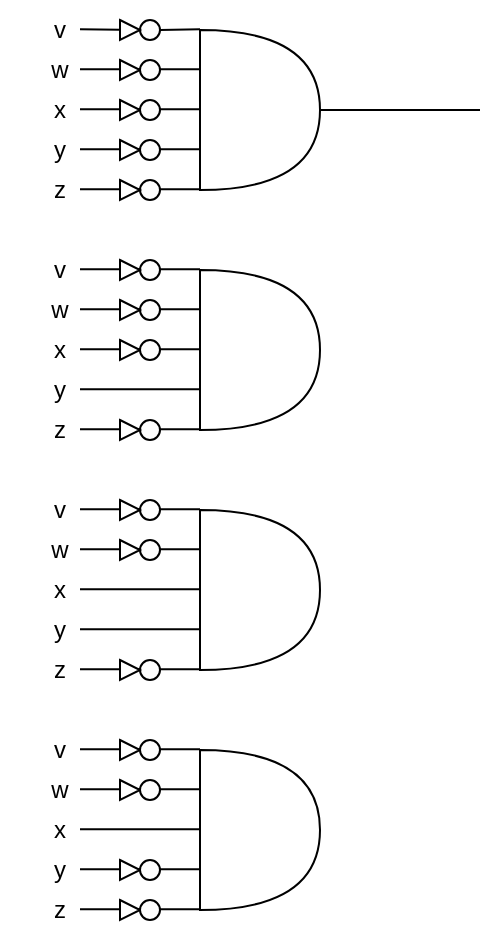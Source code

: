 <mxfile version="26.0.4">
  <diagram name="Halaman-1" id="yqqoTtijhF60EL7vFrF1">
    <mxGraphModel dx="1430" dy="813" grid="1" gridSize="10" guides="1" tooltips="1" connect="1" arrows="1" fold="1" page="1" pageScale="1" pageWidth="827" pageHeight="1169" math="0" shadow="0">
      <root>
        <mxCell id="0" />
        <mxCell id="1" parent="0" />
        <mxCell id="uRYimrMOGZ6g-n-OhhIQ-1" value="x" style="text;html=1;align=center;verticalAlign=middle;whiteSpace=wrap;rounded=0;" vertex="1" parent="1">
          <mxGeometry x="10" y="40" width="60" height="30" as="geometry" />
        </mxCell>
        <mxCell id="uRYimrMOGZ6g-n-OhhIQ-2" value="y" style="text;html=1;align=center;verticalAlign=middle;whiteSpace=wrap;rounded=0;" vertex="1" parent="1">
          <mxGeometry x="10" y="60" width="60" height="30" as="geometry" />
        </mxCell>
        <mxCell id="uRYimrMOGZ6g-n-OhhIQ-3" value="z" style="text;html=1;align=center;verticalAlign=middle;whiteSpace=wrap;rounded=0;" vertex="1" parent="1">
          <mxGeometry x="10" y="80" width="60" height="30" as="geometry" />
        </mxCell>
        <mxCell id="uRYimrMOGZ6g-n-OhhIQ-4" value="v" style="text;html=1;align=center;verticalAlign=middle;whiteSpace=wrap;rounded=0;" vertex="1" parent="1">
          <mxGeometry x="10" width="60" height="30" as="geometry" />
        </mxCell>
        <mxCell id="uRYimrMOGZ6g-n-OhhIQ-5" value="w" style="text;html=1;align=center;verticalAlign=middle;whiteSpace=wrap;rounded=0;" vertex="1" parent="1">
          <mxGeometry x="10" y="20" width="60" height="30" as="geometry" />
        </mxCell>
        <mxCell id="uRYimrMOGZ6g-n-OhhIQ-6" value="v" style="text;html=1;align=center;verticalAlign=middle;whiteSpace=wrap;rounded=0;" vertex="1" parent="1">
          <mxGeometry x="10" y="120" width="60" height="30" as="geometry" />
        </mxCell>
        <mxCell id="uRYimrMOGZ6g-n-OhhIQ-7" value="w" style="text;html=1;align=center;verticalAlign=middle;whiteSpace=wrap;rounded=0;" vertex="1" parent="1">
          <mxGeometry x="10" y="140" width="60" height="30" as="geometry" />
        </mxCell>
        <mxCell id="uRYimrMOGZ6g-n-OhhIQ-8" value="y" style="text;html=1;align=center;verticalAlign=middle;whiteSpace=wrap;rounded=0;" vertex="1" parent="1">
          <mxGeometry x="10" y="180" width="60" height="30" as="geometry" />
        </mxCell>
        <mxCell id="uRYimrMOGZ6g-n-OhhIQ-9" value="x" style="text;html=1;align=center;verticalAlign=middle;whiteSpace=wrap;rounded=0;" vertex="1" parent="1">
          <mxGeometry x="10" y="160" width="60" height="30" as="geometry" />
        </mxCell>
        <mxCell id="uRYimrMOGZ6g-n-OhhIQ-10" value="z" style="text;html=1;align=center;verticalAlign=middle;whiteSpace=wrap;rounded=0;" vertex="1" parent="1">
          <mxGeometry x="10" y="200" width="60" height="30" as="geometry" />
        </mxCell>
        <mxCell id="uRYimrMOGZ6g-n-OhhIQ-11" value="v" style="text;html=1;align=center;verticalAlign=middle;whiteSpace=wrap;rounded=0;" vertex="1" parent="1">
          <mxGeometry x="10" y="240" width="60" height="30" as="geometry" />
        </mxCell>
        <mxCell id="uRYimrMOGZ6g-n-OhhIQ-12" value="w" style="text;html=1;align=center;verticalAlign=middle;whiteSpace=wrap;rounded=0;" vertex="1" parent="1">
          <mxGeometry x="10" y="260" width="60" height="30" as="geometry" />
        </mxCell>
        <mxCell id="uRYimrMOGZ6g-n-OhhIQ-13" value="y" style="text;html=1;align=center;verticalAlign=middle;whiteSpace=wrap;rounded=0;" vertex="1" parent="1">
          <mxGeometry x="10" y="300" width="60" height="30" as="geometry" />
        </mxCell>
        <mxCell id="uRYimrMOGZ6g-n-OhhIQ-14" value="x" style="text;html=1;align=center;verticalAlign=middle;whiteSpace=wrap;rounded=0;" vertex="1" parent="1">
          <mxGeometry x="10" y="280" width="60" height="30" as="geometry" />
        </mxCell>
        <mxCell id="uRYimrMOGZ6g-n-OhhIQ-15" value="z" style="text;html=1;align=center;verticalAlign=middle;whiteSpace=wrap;rounded=0;" vertex="1" parent="1">
          <mxGeometry x="10" y="320" width="60" height="30" as="geometry" />
        </mxCell>
        <mxCell id="uRYimrMOGZ6g-n-OhhIQ-27" value="v" style="text;html=1;align=center;verticalAlign=middle;whiteSpace=wrap;rounded=0;" vertex="1" parent="1">
          <mxGeometry x="10" y="360" width="60" height="30" as="geometry" />
        </mxCell>
        <mxCell id="uRYimrMOGZ6g-n-OhhIQ-28" value="w" style="text;html=1;align=center;verticalAlign=middle;whiteSpace=wrap;rounded=0;" vertex="1" parent="1">
          <mxGeometry x="10" y="380" width="60" height="30" as="geometry" />
        </mxCell>
        <mxCell id="uRYimrMOGZ6g-n-OhhIQ-29" value="y" style="text;html=1;align=center;verticalAlign=middle;whiteSpace=wrap;rounded=0;" vertex="1" parent="1">
          <mxGeometry x="10" y="420" width="60" height="30" as="geometry" />
        </mxCell>
        <mxCell id="uRYimrMOGZ6g-n-OhhIQ-30" value="x" style="text;html=1;align=center;verticalAlign=middle;whiteSpace=wrap;rounded=0;" vertex="1" parent="1">
          <mxGeometry x="10" y="400" width="60" height="30" as="geometry" />
        </mxCell>
        <mxCell id="uRYimrMOGZ6g-n-OhhIQ-31" value="z" style="text;html=1;align=center;verticalAlign=middle;whiteSpace=wrap;rounded=0;" vertex="1" parent="1">
          <mxGeometry x="10" y="440" width="60" height="30" as="geometry" />
        </mxCell>
        <mxCell id="uRYimrMOGZ6g-n-OhhIQ-32" value="" style="endArrow=none;html=1;rounded=0;" edge="1" parent="1">
          <mxGeometry width="50" height="50" relative="1" as="geometry">
            <mxPoint x="90.0" y="14.962" as="sourcePoint" />
            <mxPoint x="110" y="14.66" as="targetPoint" />
          </mxGeometry>
        </mxCell>
        <mxCell id="uRYimrMOGZ6g-n-OhhIQ-33" value="" style="endArrow=none;html=1;rounded=0;" edge="1" parent="1">
          <mxGeometry width="50" height="50" relative="1" as="geometry">
            <mxPoint x="50" y="34.66" as="sourcePoint" />
            <mxPoint x="110" y="34.66" as="targetPoint" />
          </mxGeometry>
        </mxCell>
        <mxCell id="uRYimrMOGZ6g-n-OhhIQ-34" value="" style="endArrow=none;html=1;rounded=0;" edge="1" parent="1">
          <mxGeometry width="50" height="50" relative="1" as="geometry">
            <mxPoint x="50" y="54.66" as="sourcePoint" />
            <mxPoint x="110" y="54.66" as="targetPoint" />
          </mxGeometry>
        </mxCell>
        <mxCell id="uRYimrMOGZ6g-n-OhhIQ-35" value="" style="endArrow=none;html=1;rounded=0;" edge="1" parent="1">
          <mxGeometry width="50" height="50" relative="1" as="geometry">
            <mxPoint x="50" y="74.66" as="sourcePoint" />
            <mxPoint x="110" y="74.66" as="targetPoint" />
          </mxGeometry>
        </mxCell>
        <mxCell id="uRYimrMOGZ6g-n-OhhIQ-36" value="" style="endArrow=none;html=1;rounded=0;" edge="1" parent="1">
          <mxGeometry width="50" height="50" relative="1" as="geometry">
            <mxPoint x="50" y="94.66" as="sourcePoint" />
            <mxPoint x="110" y="94.66" as="targetPoint" />
          </mxGeometry>
        </mxCell>
        <mxCell id="uRYimrMOGZ6g-n-OhhIQ-42" value="" style="endArrow=none;html=1;rounded=0;" edge="1" parent="1">
          <mxGeometry width="50" height="50" relative="1" as="geometry">
            <mxPoint x="50" y="194.66" as="sourcePoint" />
            <mxPoint x="110" y="194.66" as="targetPoint" />
          </mxGeometry>
        </mxCell>
        <mxCell id="uRYimrMOGZ6g-n-OhhIQ-43" value="" style="endArrow=none;html=1;rounded=0;" edge="1" parent="1">
          <mxGeometry width="50" height="50" relative="1" as="geometry">
            <mxPoint x="50" y="214.66" as="sourcePoint" />
            <mxPoint x="110" y="214.66" as="targetPoint" />
          </mxGeometry>
        </mxCell>
        <mxCell id="uRYimrMOGZ6g-n-OhhIQ-44" value="" style="endArrow=none;html=1;rounded=0;" edge="1" parent="1">
          <mxGeometry width="50" height="50" relative="1" as="geometry">
            <mxPoint x="50" y="174.66" as="sourcePoint" />
            <mxPoint x="110" y="174.66" as="targetPoint" />
          </mxGeometry>
        </mxCell>
        <mxCell id="uRYimrMOGZ6g-n-OhhIQ-45" value="" style="endArrow=none;html=1;rounded=0;" edge="1" parent="1">
          <mxGeometry width="50" height="50" relative="1" as="geometry">
            <mxPoint x="50" y="154.66" as="sourcePoint" />
            <mxPoint x="110" y="154.66" as="targetPoint" />
          </mxGeometry>
        </mxCell>
        <mxCell id="uRYimrMOGZ6g-n-OhhIQ-46" value="" style="endArrow=none;html=1;rounded=0;" edge="1" parent="1">
          <mxGeometry width="50" height="50" relative="1" as="geometry">
            <mxPoint x="50" y="134.66" as="sourcePoint" />
            <mxPoint x="110" y="134.66" as="targetPoint" />
          </mxGeometry>
        </mxCell>
        <mxCell id="uRYimrMOGZ6g-n-OhhIQ-47" value="" style="endArrow=none;html=1;rounded=0;" edge="1" parent="1">
          <mxGeometry width="50" height="50" relative="1" as="geometry">
            <mxPoint x="50" y="314.66" as="sourcePoint" />
            <mxPoint x="110" y="314.66" as="targetPoint" />
          </mxGeometry>
        </mxCell>
        <mxCell id="uRYimrMOGZ6g-n-OhhIQ-48" value="" style="endArrow=none;html=1;rounded=0;" edge="1" parent="1">
          <mxGeometry width="50" height="50" relative="1" as="geometry">
            <mxPoint x="50" y="334.66" as="sourcePoint" />
            <mxPoint x="110" y="334.66" as="targetPoint" />
          </mxGeometry>
        </mxCell>
        <mxCell id="uRYimrMOGZ6g-n-OhhIQ-49" value="" style="endArrow=none;html=1;rounded=0;" edge="1" parent="1">
          <mxGeometry width="50" height="50" relative="1" as="geometry">
            <mxPoint x="50" y="294.66" as="sourcePoint" />
            <mxPoint x="110" y="294.66" as="targetPoint" />
          </mxGeometry>
        </mxCell>
        <mxCell id="uRYimrMOGZ6g-n-OhhIQ-50" value="" style="endArrow=none;html=1;rounded=0;" edge="1" parent="1">
          <mxGeometry width="50" height="50" relative="1" as="geometry">
            <mxPoint x="50" y="274.66" as="sourcePoint" />
            <mxPoint x="110" y="274.66" as="targetPoint" />
          </mxGeometry>
        </mxCell>
        <mxCell id="uRYimrMOGZ6g-n-OhhIQ-51" value="" style="endArrow=none;html=1;rounded=0;" edge="1" parent="1">
          <mxGeometry width="50" height="50" relative="1" as="geometry">
            <mxPoint x="50" y="254.66" as="sourcePoint" />
            <mxPoint x="110" y="254.66" as="targetPoint" />
          </mxGeometry>
        </mxCell>
        <mxCell id="uRYimrMOGZ6g-n-OhhIQ-52" value="" style="endArrow=none;html=1;rounded=0;" edge="1" parent="1">
          <mxGeometry width="50" height="50" relative="1" as="geometry">
            <mxPoint x="50" y="434.66" as="sourcePoint" />
            <mxPoint x="110" y="434.66" as="targetPoint" />
          </mxGeometry>
        </mxCell>
        <mxCell id="uRYimrMOGZ6g-n-OhhIQ-53" value="" style="endArrow=none;html=1;rounded=0;" edge="1" parent="1">
          <mxGeometry width="50" height="50" relative="1" as="geometry">
            <mxPoint x="50" y="454.66" as="sourcePoint" />
            <mxPoint x="110" y="454.66" as="targetPoint" />
          </mxGeometry>
        </mxCell>
        <mxCell id="uRYimrMOGZ6g-n-OhhIQ-54" value="" style="endArrow=none;html=1;rounded=0;" edge="1" parent="1">
          <mxGeometry width="50" height="50" relative="1" as="geometry">
            <mxPoint x="50" y="414.66" as="sourcePoint" />
            <mxPoint x="110" y="414.66" as="targetPoint" />
          </mxGeometry>
        </mxCell>
        <mxCell id="uRYimrMOGZ6g-n-OhhIQ-55" value="" style="endArrow=none;html=1;rounded=0;" edge="1" parent="1">
          <mxGeometry width="50" height="50" relative="1" as="geometry">
            <mxPoint x="50" y="394.66" as="sourcePoint" />
            <mxPoint x="110" y="394.66" as="targetPoint" />
          </mxGeometry>
        </mxCell>
        <mxCell id="uRYimrMOGZ6g-n-OhhIQ-56" value="" style="endArrow=none;html=1;rounded=0;" edge="1" parent="1">
          <mxGeometry width="50" height="50" relative="1" as="geometry">
            <mxPoint x="50" y="374.66" as="sourcePoint" />
            <mxPoint x="110" y="374.66" as="targetPoint" />
          </mxGeometry>
        </mxCell>
        <mxCell id="uRYimrMOGZ6g-n-OhhIQ-57" value="" style="shape=or;whiteSpace=wrap;html=1;" vertex="1" parent="1">
          <mxGeometry x="110" y="15" width="60" height="80" as="geometry" />
        </mxCell>
        <mxCell id="uRYimrMOGZ6g-n-OhhIQ-58" value="" style="shape=or;whiteSpace=wrap;html=1;" vertex="1" parent="1">
          <mxGeometry x="110" y="135" width="60" height="80" as="geometry" />
        </mxCell>
        <mxCell id="uRYimrMOGZ6g-n-OhhIQ-59" value="" style="shape=or;whiteSpace=wrap;html=1;" vertex="1" parent="1">
          <mxGeometry x="110" y="255" width="60" height="80" as="geometry" />
        </mxCell>
        <mxCell id="uRYimrMOGZ6g-n-OhhIQ-60" value="" style="shape=or;whiteSpace=wrap;html=1;" vertex="1" parent="1">
          <mxGeometry x="110" y="375" width="60" height="80" as="geometry" />
        </mxCell>
        <mxCell id="uRYimrMOGZ6g-n-OhhIQ-65" value="" style="endArrow=none;html=1;rounded=0;" edge="1" parent="1">
          <mxGeometry width="50" height="50" relative="1" as="geometry">
            <mxPoint x="50" y="14.66" as="sourcePoint" />
            <mxPoint x="80.0" y="14.973" as="targetPoint" />
          </mxGeometry>
        </mxCell>
        <mxCell id="uRYimrMOGZ6g-n-OhhIQ-66" value="" style="triangle;whiteSpace=wrap;html=1;" vertex="1" parent="1">
          <mxGeometry x="70" y="30" width="10" height="10" as="geometry" />
        </mxCell>
        <mxCell id="uRYimrMOGZ6g-n-OhhIQ-67" value="" style="ellipse;whiteSpace=wrap;html=1;aspect=fixed;" vertex="1" parent="1">
          <mxGeometry x="80" y="30" width="10" height="10" as="geometry" />
        </mxCell>
        <mxCell id="uRYimrMOGZ6g-n-OhhIQ-68" value="" style="triangle;whiteSpace=wrap;html=1;" vertex="1" parent="1">
          <mxGeometry x="70" y="50" width="10" height="10" as="geometry" />
        </mxCell>
        <mxCell id="uRYimrMOGZ6g-n-OhhIQ-69" value="" style="ellipse;whiteSpace=wrap;html=1;aspect=fixed;" vertex="1" parent="1">
          <mxGeometry x="80" y="50" width="10" height="10" as="geometry" />
        </mxCell>
        <mxCell id="uRYimrMOGZ6g-n-OhhIQ-70" value="" style="triangle;whiteSpace=wrap;html=1;" vertex="1" parent="1">
          <mxGeometry x="70" y="70" width="10" height="10" as="geometry" />
        </mxCell>
        <mxCell id="uRYimrMOGZ6g-n-OhhIQ-71" value="" style="ellipse;whiteSpace=wrap;html=1;aspect=fixed;" vertex="1" parent="1">
          <mxGeometry x="80" y="70" width="10" height="10" as="geometry" />
        </mxCell>
        <mxCell id="uRYimrMOGZ6g-n-OhhIQ-72" value="" style="ellipse;whiteSpace=wrap;html=1;aspect=fixed;" vertex="1" parent="1">
          <mxGeometry x="80" y="10" width="10" height="10" as="geometry" />
        </mxCell>
        <mxCell id="uRYimrMOGZ6g-n-OhhIQ-73" value="" style="triangle;whiteSpace=wrap;html=1;" vertex="1" parent="1">
          <mxGeometry x="70" y="10" width="10" height="10" as="geometry" />
        </mxCell>
        <mxCell id="uRYimrMOGZ6g-n-OhhIQ-74" value="" style="ellipse;whiteSpace=wrap;html=1;aspect=fixed;" vertex="1" parent="1">
          <mxGeometry x="80" y="90" width="10" height="10" as="geometry" />
        </mxCell>
        <mxCell id="uRYimrMOGZ6g-n-OhhIQ-75" value="" style="triangle;whiteSpace=wrap;html=1;" vertex="1" parent="1">
          <mxGeometry x="70" y="90" width="10" height="10" as="geometry" />
        </mxCell>
        <mxCell id="uRYimrMOGZ6g-n-OhhIQ-76" value="" style="ellipse;whiteSpace=wrap;html=1;aspect=fixed;" vertex="1" parent="1">
          <mxGeometry x="80" y="130" width="10" height="10" as="geometry" />
        </mxCell>
        <mxCell id="uRYimrMOGZ6g-n-OhhIQ-77" value="" style="triangle;whiteSpace=wrap;html=1;" vertex="1" parent="1">
          <mxGeometry x="70" y="130" width="10" height="10" as="geometry" />
        </mxCell>
        <mxCell id="uRYimrMOGZ6g-n-OhhIQ-78" value="" style="ellipse;whiteSpace=wrap;html=1;aspect=fixed;" vertex="1" parent="1">
          <mxGeometry x="80" y="150" width="10" height="10" as="geometry" />
        </mxCell>
        <mxCell id="uRYimrMOGZ6g-n-OhhIQ-79" value="" style="triangle;whiteSpace=wrap;html=1;" vertex="1" parent="1">
          <mxGeometry x="70" y="150" width="10" height="10" as="geometry" />
        </mxCell>
        <mxCell id="uRYimrMOGZ6g-n-OhhIQ-80" value="" style="ellipse;whiteSpace=wrap;html=1;aspect=fixed;" vertex="1" parent="1">
          <mxGeometry x="80" y="210" width="10" height="10" as="geometry" />
        </mxCell>
        <mxCell id="uRYimrMOGZ6g-n-OhhIQ-81" value="" style="triangle;whiteSpace=wrap;html=1;" vertex="1" parent="1">
          <mxGeometry x="70" y="210" width="10" height="10" as="geometry" />
        </mxCell>
        <mxCell id="uRYimrMOGZ6g-n-OhhIQ-82" value="" style="ellipse;whiteSpace=wrap;html=1;aspect=fixed;" vertex="1" parent="1">
          <mxGeometry x="80" y="250" width="10" height="10" as="geometry" />
        </mxCell>
        <mxCell id="uRYimrMOGZ6g-n-OhhIQ-83" value="" style="triangle;whiteSpace=wrap;html=1;" vertex="1" parent="1">
          <mxGeometry x="70" y="250" width="10" height="10" as="geometry" />
        </mxCell>
        <mxCell id="uRYimrMOGZ6g-n-OhhIQ-84" value="&lt;div&gt;&lt;br/&gt;&lt;/div&gt;" style="ellipse;whiteSpace=wrap;html=1;aspect=fixed;" vertex="1" parent="1">
          <mxGeometry x="80" y="270" width="10" height="10" as="geometry" />
        </mxCell>
        <mxCell id="uRYimrMOGZ6g-n-OhhIQ-85" value="" style="triangle;whiteSpace=wrap;html=1;" vertex="1" parent="1">
          <mxGeometry x="70" y="270" width="10" height="10" as="geometry" />
        </mxCell>
        <mxCell id="uRYimrMOGZ6g-n-OhhIQ-86" value="&lt;div&gt;&lt;br/&gt;&lt;/div&gt;" style="ellipse;whiteSpace=wrap;html=1;aspect=fixed;" vertex="1" parent="1">
          <mxGeometry x="80" y="330" width="10" height="10" as="geometry" />
        </mxCell>
        <mxCell id="uRYimrMOGZ6g-n-OhhIQ-87" value="" style="triangle;whiteSpace=wrap;html=1;" vertex="1" parent="1">
          <mxGeometry x="70" y="330" width="10" height="10" as="geometry" />
        </mxCell>
        <mxCell id="uRYimrMOGZ6g-n-OhhIQ-88" value="" style="triangle;whiteSpace=wrap;html=1;" vertex="1" parent="1">
          <mxGeometry x="70" y="170" width="10" height="10" as="geometry" />
        </mxCell>
        <mxCell id="uRYimrMOGZ6g-n-OhhIQ-89" value="" style="ellipse;whiteSpace=wrap;html=1;aspect=fixed;" vertex="1" parent="1">
          <mxGeometry x="80" y="170" width="10" height="10" as="geometry" />
        </mxCell>
        <mxCell id="uRYimrMOGZ6g-n-OhhIQ-90" value="" style="triangle;whiteSpace=wrap;html=1;" vertex="1" parent="1">
          <mxGeometry x="70" y="370" width="10" height="10" as="geometry" />
        </mxCell>
        <mxCell id="uRYimrMOGZ6g-n-OhhIQ-91" value="&lt;div&gt;&lt;br/&gt;&lt;/div&gt;" style="ellipse;whiteSpace=wrap;html=1;aspect=fixed;" vertex="1" parent="1">
          <mxGeometry x="80" y="370" width="10" height="10" as="geometry" />
        </mxCell>
        <mxCell id="uRYimrMOGZ6g-n-OhhIQ-92" value="" style="triangle;whiteSpace=wrap;html=1;" vertex="1" parent="1">
          <mxGeometry x="70" y="390" width="10" height="10" as="geometry" />
        </mxCell>
        <mxCell id="uRYimrMOGZ6g-n-OhhIQ-93" value="&lt;div&gt;&lt;br/&gt;&lt;/div&gt;" style="ellipse;whiteSpace=wrap;html=1;aspect=fixed;" vertex="1" parent="1">
          <mxGeometry x="80" y="390" width="10" height="10" as="geometry" />
        </mxCell>
        <mxCell id="uRYimrMOGZ6g-n-OhhIQ-94" value="" style="triangle;whiteSpace=wrap;html=1;" vertex="1" parent="1">
          <mxGeometry x="70" y="430" width="10" height="10" as="geometry" />
        </mxCell>
        <mxCell id="uRYimrMOGZ6g-n-OhhIQ-95" value="&lt;div&gt;&lt;br/&gt;&lt;/div&gt;" style="ellipse;whiteSpace=wrap;html=1;aspect=fixed;" vertex="1" parent="1">
          <mxGeometry x="80" y="430" width="10" height="10" as="geometry" />
        </mxCell>
        <mxCell id="uRYimrMOGZ6g-n-OhhIQ-96" value="" style="triangle;whiteSpace=wrap;html=1;" vertex="1" parent="1">
          <mxGeometry x="70" y="450" width="10" height="10" as="geometry" />
        </mxCell>
        <mxCell id="uRYimrMOGZ6g-n-OhhIQ-97" value="&lt;div&gt;&lt;br/&gt;&lt;/div&gt;" style="ellipse;whiteSpace=wrap;html=1;aspect=fixed;" vertex="1" parent="1">
          <mxGeometry x="80" y="450" width="10" height="10" as="geometry" />
        </mxCell>
        <mxCell id="uRYimrMOGZ6g-n-OhhIQ-98" value="" style="endArrow=none;html=1;rounded=0;exitX=1;exitY=0.5;exitDx=0;exitDy=0;exitPerimeter=0;" edge="1" parent="1" source="uRYimrMOGZ6g-n-OhhIQ-57">
          <mxGeometry width="50" height="50" relative="1" as="geometry">
            <mxPoint x="210" y="70" as="sourcePoint" />
            <mxPoint x="250" y="55" as="targetPoint" />
          </mxGeometry>
        </mxCell>
      </root>
    </mxGraphModel>
  </diagram>
</mxfile>
